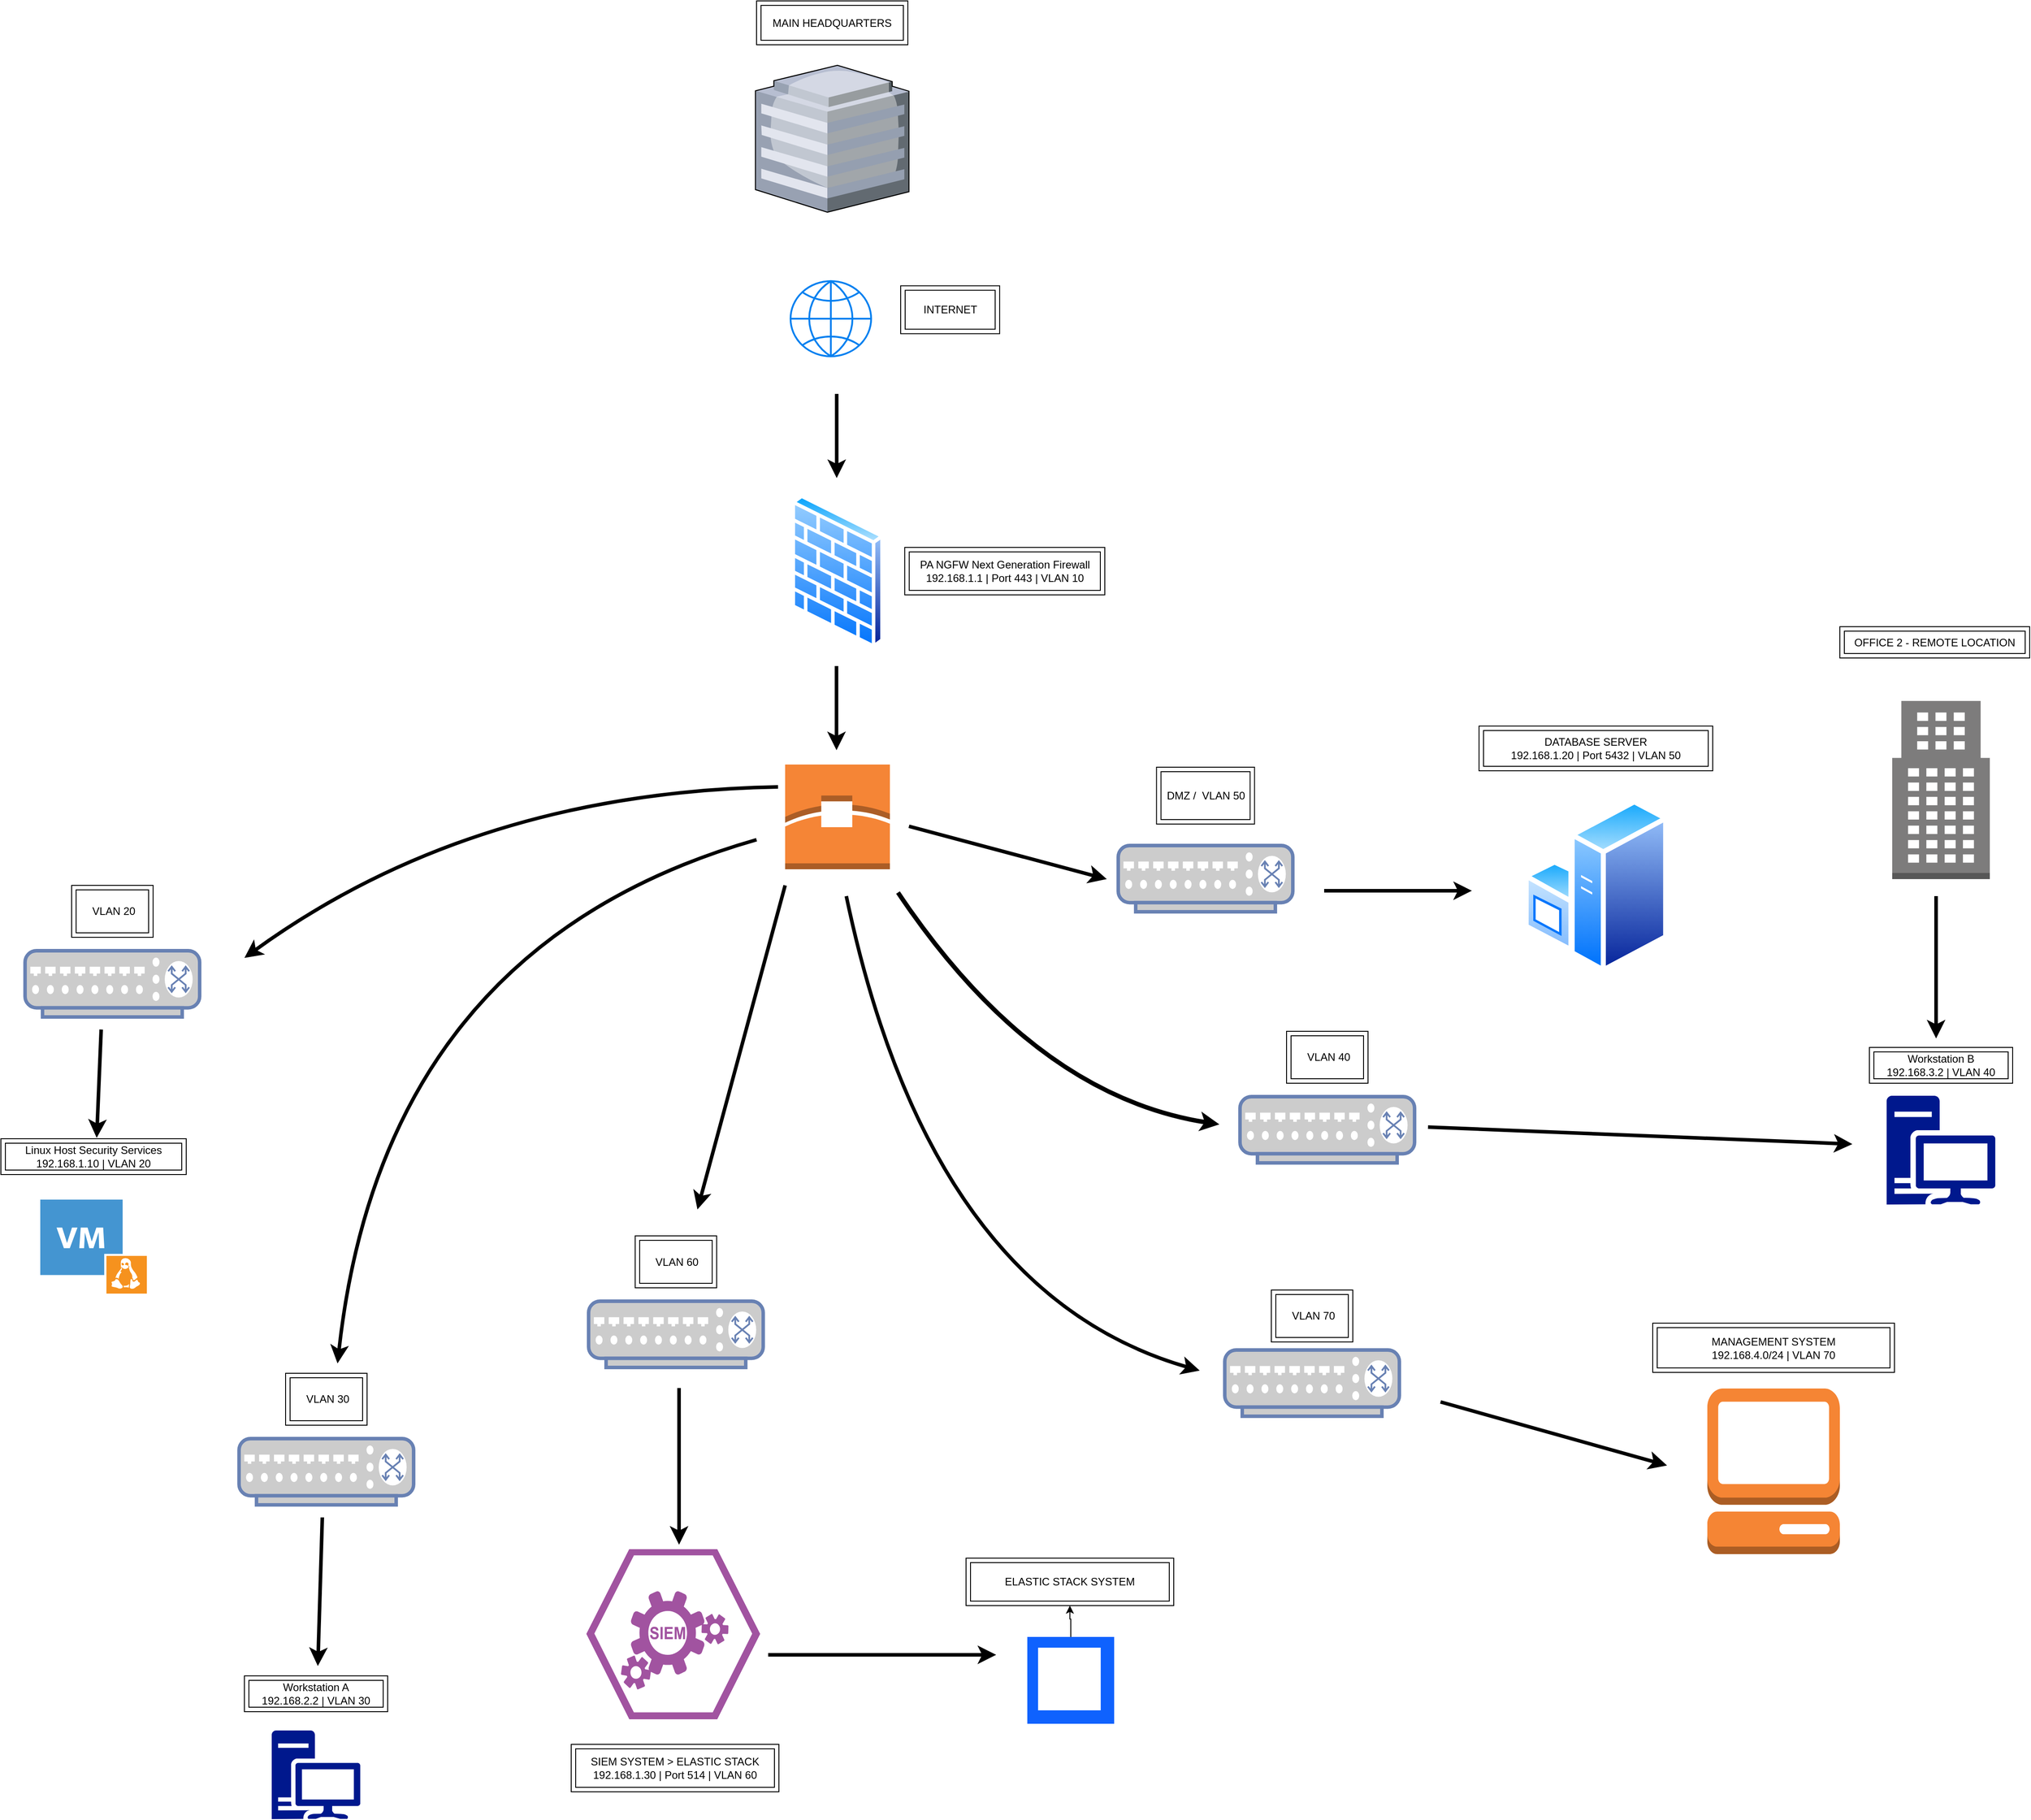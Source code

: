 <mxfile version="26.1.1">
  <diagram name="Page-1" id="rB2WxnaQZvf0U1Fb7KZb">
    <mxGraphModel dx="4087" dy="2967" grid="0" gridSize="10" guides="1" tooltips="1" connect="1" arrows="1" fold="1" page="0" pageScale="1" pageWidth="850" pageHeight="1100" math="1" shadow="0">
      <root>
        <mxCell id="0" />
        <mxCell id="1" parent="0" />
        <mxCell id="atq9XM1EqbKEKQPpxazZ-3" value="" style="html=1;verticalLabelPosition=bottom;align=center;labelBackgroundColor=#ffffff;verticalAlign=top;strokeWidth=2;strokeColor=#0080F0;shadow=0;dashed=0;shape=mxgraph.ios7.icons.globe;" parent="1" vertex="1">
          <mxGeometry x="150" y="-815" width="90" height="84" as="geometry" />
        </mxCell>
        <mxCell id="atq9XM1EqbKEKQPpxazZ-5" value="" style="endArrow=classic;html=1;rounded=0;fontSize=12;startSize=8;endSize=8;curved=1;strokeWidth=4;" parent="1" edge="1">
          <mxGeometry width="50" height="50" relative="1" as="geometry">
            <mxPoint x="282.23" y="-206" as="sourcePoint" />
            <mxPoint x="503.23" y="-147" as="targetPoint" />
          </mxGeometry>
        </mxCell>
        <mxCell id="atq9XM1EqbKEKQPpxazZ-6" value="" style="image;aspect=fixed;perimeter=ellipsePerimeter;html=1;align=center;shadow=0;dashed=0;spacingTop=3;image=img/lib/active_directory/firewall.svg;" parent="1" vertex="1">
          <mxGeometry x="150" y="-577" width="104.9" height="171.97" as="geometry" />
        </mxCell>
        <mxCell id="atq9XM1EqbKEKQPpxazZ-12" value="INTERNET" style="shape=ext;margin=3;double=1;whiteSpace=wrap;html=1;align=center;" parent="1" vertex="1">
          <mxGeometry x="273" y="-809.75" width="110.55" height="53.5" as="geometry" />
        </mxCell>
        <mxCell id="atq9XM1EqbKEKQPpxazZ-14" value="PA NGFW Next Generation Firewall&lt;br&gt;192.168.1.1 | Port 443 | VLAN 10" style="shape=ext;margin=3;double=1;whiteSpace=wrap;html=1;align=center;" parent="1" vertex="1">
          <mxGeometry x="277.55" y="-517.52" width="223.45" height="53" as="geometry" />
        </mxCell>
        <mxCell id="atq9XM1EqbKEKQPpxazZ-20" value="" style="endArrow=classic;html=1;rounded=0;fontSize=12;startSize=8;endSize=8;curved=1;strokeWidth=4;" parent="1" edge="1">
          <mxGeometry width="50" height="50" relative="1" as="geometry">
            <mxPoint x="112" y="-191" as="sourcePoint" />
            <mxPoint x="-356" y="394" as="targetPoint" />
            <Array as="points">
              <mxPoint x="-305" y="-72" />
            </Array>
          </mxGeometry>
        </mxCell>
        <mxCell id="atq9XM1EqbKEKQPpxazZ-21" value="" style="endArrow=classic;html=1;rounded=0;fontSize=12;startSize=8;endSize=8;curved=1;strokeWidth=4;" parent="1" edge="1">
          <mxGeometry width="50" height="50" relative="1" as="geometry">
            <mxPoint x="136" y="-250" as="sourcePoint" />
            <mxPoint x="-460" y="-59" as="targetPoint" />
            <Array as="points">
              <mxPoint x="-205" y="-244" />
            </Array>
          </mxGeometry>
        </mxCell>
        <mxCell id="atq9XM1EqbKEKQPpxazZ-28" value="" style="endArrow=classic;html=1;rounded=0;fontSize=12;startSize=8;endSize=8;curved=1;strokeWidth=4;" parent="1" edge="1">
          <mxGeometry width="50" height="50" relative="1" as="geometry">
            <mxPoint x="-620" y="21" as="sourcePoint" />
            <mxPoint x="-625" y="142" as="targetPoint" />
          </mxGeometry>
        </mxCell>
        <mxCell id="atq9XM1EqbKEKQPpxazZ-30" value="" style="group" parent="1" vertex="1" connectable="0">
          <mxGeometry x="-460" y="743" width="160" height="160" as="geometry" />
        </mxCell>
        <mxCell id="atq9XM1EqbKEKQPpxazZ-17" value="Workstation A&lt;br&gt;192.168.2.2 | VLAN 30" style="shape=ext;margin=3;double=1;whiteSpace=wrap;html=1;align=center;" parent="atq9XM1EqbKEKQPpxazZ-30" vertex="1">
          <mxGeometry width="160" height="40" as="geometry" />
        </mxCell>
        <mxCell id="atq9XM1EqbKEKQPpxazZ-18" value="" style="sketch=0;aspect=fixed;pointerEvents=1;shadow=0;dashed=0;html=1;strokeColor=none;labelPosition=center;verticalLabelPosition=bottom;verticalAlign=top;align=center;fillColor=#00188D;shape=mxgraph.mscae.enterprise.workstation_client" parent="atq9XM1EqbKEKQPpxazZ-30" vertex="1">
          <mxGeometry x="30.5" y="61" width="99" height="99" as="geometry" />
        </mxCell>
        <mxCell id="atq9XM1EqbKEKQPpxazZ-31" value="" style="group" parent="1" vertex="1" connectable="0">
          <mxGeometry x="1355" y="41" width="160" height="175.5" as="geometry" />
        </mxCell>
        <mxCell id="atq9XM1EqbKEKQPpxazZ-22" value="" style="sketch=0;aspect=fixed;pointerEvents=1;shadow=0;dashed=0;html=1;strokeColor=none;labelPosition=center;verticalLabelPosition=bottom;verticalAlign=top;align=center;fillColor=#00188D;shape=mxgraph.mscae.enterprise.workstation_client" parent="atq9XM1EqbKEKQPpxazZ-31" vertex="1">
          <mxGeometry x="19.25" y="54" width="121.5" height="121.5" as="geometry" />
        </mxCell>
        <mxCell id="atq9XM1EqbKEKQPpxazZ-23" value="Workstation B&lt;br&gt;192.168.3.2 | VLAN 4&lt;span style=&quot;background-color: transparent; color: light-dark(rgb(0, 0, 0), rgb(255, 255, 255));&quot;&gt;0&lt;/span&gt;" style="shape=ext;margin=3;double=1;whiteSpace=wrap;html=1;align=center;" parent="atq9XM1EqbKEKQPpxazZ-31" vertex="1">
          <mxGeometry width="160" height="40" as="geometry" />
        </mxCell>
        <mxCell id="atq9XM1EqbKEKQPpxazZ-35" value="" style="group" parent="1" vertex="1" connectable="0">
          <mxGeometry x="-732" y="156" width="207" height="160" as="geometry" />
        </mxCell>
        <mxCell id="atq9XM1EqbKEKQPpxazZ-25" value="" style="shadow=0;dashed=0;html=1;strokeColor=none;fillColor=#4495D1;labelPosition=center;verticalLabelPosition=bottom;verticalAlign=top;align=center;outlineConnect=0;shape=mxgraph.veeam.vm_linux;" parent="atq9XM1EqbKEKQPpxazZ-35" vertex="1">
          <mxGeometry x="44" y="55" width="119" height="105" as="geometry" />
        </mxCell>
        <mxCell id="atq9XM1EqbKEKQPpxazZ-26" value="Linux Host Security Services&lt;br&gt;&lt;div&gt;192.168.1.10 | VLAN 20&lt;/div&gt;" style="shape=ext;margin=3;double=1;whiteSpace=wrap;html=1;align=center;" parent="atq9XM1EqbKEKQPpxazZ-35" vertex="1">
          <mxGeometry y="-13" width="207" height="40" as="geometry" />
        </mxCell>
        <mxCell id="atq9XM1EqbKEKQPpxazZ-37" value="" style="group" parent="1" vertex="1" connectable="0">
          <mxGeometry x="-705" y="-140" width="195" height="147" as="geometry" />
        </mxCell>
        <mxCell id="atq9XM1EqbKEKQPpxazZ-38" value="" style="fontColor=#0066CC;verticalAlign=top;verticalLabelPosition=bottom;labelPosition=center;align=center;html=1;outlineConnect=0;fillColor=#CCCCCC;strokeColor=#6881B3;gradientColor=none;gradientDirection=north;strokeWidth=2;shape=mxgraph.networks.switch;" parent="atq9XM1EqbKEKQPpxazZ-37" vertex="1">
          <mxGeometry y="73" width="195" height="74" as="geometry" />
        </mxCell>
        <mxCell id="atq9XM1EqbKEKQPpxazZ-39" value="&amp;nbsp;VLAN 20" style="shape=ext;margin=3;double=1;whiteSpace=wrap;html=1;align=center;" parent="atq9XM1EqbKEKQPpxazZ-37" vertex="1">
          <mxGeometry x="52" width="91" height="58" as="geometry" />
        </mxCell>
        <mxCell id="atq9XM1EqbKEKQPpxazZ-40" value="" style="group" parent="1" vertex="1" connectable="0">
          <mxGeometry x="-466" y="405" width="195" height="147" as="geometry" />
        </mxCell>
        <mxCell id="atq9XM1EqbKEKQPpxazZ-41" value="" style="fontColor=#0066CC;verticalAlign=top;verticalLabelPosition=bottom;labelPosition=center;align=center;html=1;outlineConnect=0;fillColor=#CCCCCC;strokeColor=#6881B3;gradientColor=none;gradientDirection=north;strokeWidth=2;shape=mxgraph.networks.switch;" parent="atq9XM1EqbKEKQPpxazZ-40" vertex="1">
          <mxGeometry y="73" width="195" height="74" as="geometry" />
        </mxCell>
        <mxCell id="atq9XM1EqbKEKQPpxazZ-42" value="&amp;nbsp;VLAN 30" style="shape=ext;margin=3;double=1;whiteSpace=wrap;html=1;align=center;" parent="atq9XM1EqbKEKQPpxazZ-40" vertex="1">
          <mxGeometry x="52" width="91" height="58" as="geometry" />
        </mxCell>
        <mxCell id="atq9XM1EqbKEKQPpxazZ-43" value="" style="outlineConnect=0;dashed=0;verticalLabelPosition=bottom;verticalAlign=top;align=center;html=1;shape=mxgraph.aws3.office_building;fillColor=#7D7C7C;gradientColor=none;" parent="1" vertex="1">
          <mxGeometry x="1380.5" y="-346" width="109" height="199" as="geometry" />
        </mxCell>
        <mxCell id="atq9XM1EqbKEKQPpxazZ-44" value="" style="endArrow=classic;html=1;rounded=0;fontSize=12;startSize=8;endSize=8;curved=1;strokeWidth=4;" parent="1" edge="1">
          <mxGeometry width="50" height="50" relative="1" as="geometry">
            <mxPoint x="1429.5" y="-128" as="sourcePoint" />
            <mxPoint x="1429.5" y="31" as="targetPoint" />
          </mxGeometry>
        </mxCell>
        <mxCell id="atq9XM1EqbKEKQPpxazZ-45" value="OFFICE 2 - REMOTE LOCATION" style="shape=ext;margin=3;double=1;whiteSpace=wrap;html=1;align=center;" parent="1" vertex="1">
          <mxGeometry x="1322" y="-429" width="212" height="35" as="geometry" />
        </mxCell>
        <mxCell id="atq9XM1EqbKEKQPpxazZ-46" value="" style="verticalLabelPosition=bottom;sketch=0;aspect=fixed;html=1;verticalAlign=top;strokeColor=none;align=center;outlineConnect=0;shape=mxgraph.citrix.hq_enterprise;" parent="1" vertex="1">
          <mxGeometry x="110.78" y="-1056" width="171.45" height="164" as="geometry" />
        </mxCell>
        <mxCell id="atq9XM1EqbKEKQPpxazZ-47" value="MAIN HEADQUARTERS" style="shape=ext;margin=3;double=1;whiteSpace=wrap;html=1;align=center;" parent="1" vertex="1">
          <mxGeometry x="112.0" y="-1128" width="169" height="49" as="geometry" />
        </mxCell>
        <mxCell id="atq9XM1EqbKEKQPpxazZ-49" value="" style="endArrow=classic;html=1;rounded=0;fontSize=12;startSize=8;endSize=8;curved=1;strokeWidth=4;" parent="1" edge="1">
          <mxGeometry width="50" height="50" relative="1" as="geometry">
            <mxPoint x="-373" y="566" as="sourcePoint" />
            <mxPoint x="-378" y="732" as="targetPoint" />
          </mxGeometry>
        </mxCell>
        <mxCell id="atq9XM1EqbKEKQPpxazZ-58" value="" style="endArrow=classic;html=1;rounded=0;fontSize=12;startSize=8;endSize=8;curved=1;strokeWidth=4;" parent="1" edge="1">
          <mxGeometry width="50" height="50" relative="1" as="geometry">
            <mxPoint x="746" y="-134" as="sourcePoint" />
            <mxPoint x="911" y="-134" as="targetPoint" />
          </mxGeometry>
        </mxCell>
        <mxCell id="atq9XM1EqbKEKQPpxazZ-61" value="" style="endArrow=classic;html=1;rounded=0;fontSize=12;startSize=8;endSize=8;curved=1;strokeWidth=4;" parent="1" edge="1">
          <mxGeometry width="50" height="50" relative="1" as="geometry">
            <mxPoint x="212.28" y="-128" as="sourcePoint" />
            <mxPoint x="607" y="402" as="targetPoint" />
            <Array as="points">
              <mxPoint x="305.28" y="316" />
            </Array>
          </mxGeometry>
        </mxCell>
        <mxCell id="atq9XM1EqbKEKQPpxazZ-62" value="" style="endArrow=classic;html=1;rounded=0;fontSize=12;startSize=8;endSize=8;curved=1;strokeWidth=4;" parent="1" edge="1">
          <mxGeometry width="50" height="50" relative="1" as="geometry">
            <mxPoint x="143.95" y="-140" as="sourcePoint" />
            <mxPoint x="46" y="222" as="targetPoint" />
            <Array as="points" />
          </mxGeometry>
        </mxCell>
        <mxCell id="atq9XM1EqbKEKQPpxazZ-68" value="" style="group" parent="1" vertex="1" connectable="0">
          <mxGeometry x="-75.55" y="251.5" width="195" height="147" as="geometry" />
        </mxCell>
        <mxCell id="atq9XM1EqbKEKQPpxazZ-69" value="" style="fontColor=#0066CC;verticalAlign=top;verticalLabelPosition=bottom;labelPosition=center;align=center;html=1;outlineConnect=0;fillColor=#CCCCCC;strokeColor=#6881B3;gradientColor=none;gradientDirection=north;strokeWidth=2;shape=mxgraph.networks.switch;" parent="atq9XM1EqbKEKQPpxazZ-68" vertex="1">
          <mxGeometry y="73" width="195" height="74" as="geometry" />
        </mxCell>
        <mxCell id="atq9XM1EqbKEKQPpxazZ-70" value="&amp;nbsp;VLAN 60" style="shape=ext;margin=3;double=1;whiteSpace=wrap;html=1;align=center;" parent="atq9XM1EqbKEKQPpxazZ-68" vertex="1">
          <mxGeometry x="52" width="91" height="58" as="geometry" />
        </mxCell>
        <mxCell id="atq9XM1EqbKEKQPpxazZ-74" value="" style="group" parent="1" vertex="1" connectable="0">
          <mxGeometry x="-97" y="524.5" width="232" height="267" as="geometry" />
        </mxCell>
        <mxCell id="atq9XM1EqbKEKQPpxazZ-75" value="" style="verticalLabelPosition=bottom;sketch=0;html=1;fillColor=#A153A0;strokeColor=#ffffff;verticalAlign=top;align=center;points=[[0,0.5,0],[0.125,0.25,0],[0.25,0,0],[0.5,0,0],[0.75,0,0],[0.875,0.25,0],[1,0.5,0],[0.875,0.75,0],[0.75,1,0],[0.5,1,0],[0.125,0.75,0]];pointerEvents=1;shape=mxgraph.cisco_safe.compositeIcon;bgIcon=mxgraph.cisco_safe.design.blank_device;resIcon=mxgraph.cisco_safe.design.siem_2;" parent="atq9XM1EqbKEKQPpxazZ-74" vertex="1">
          <mxGeometry x="19" y="77" width="194" height="190" as="geometry" />
        </mxCell>
        <mxCell id="atq9XM1EqbKEKQPpxazZ-77" value="" style="endArrow=classic;html=1;rounded=0;fontSize=12;startSize=8;endSize=8;curved=1;strokeWidth=4;" parent="1" edge="1">
          <mxGeometry width="50" height="50" relative="1" as="geometry">
            <mxPoint x="125" y="719.5" as="sourcePoint" />
            <mxPoint x="379.67" y="719.5" as="targetPoint" />
          </mxGeometry>
        </mxCell>
        <mxCell id="atq9XM1EqbKEKQPpxazZ-78" value="" style="endArrow=classic;html=1;rounded=0;fontSize=12;startSize=8;endSize=8;curved=1;strokeWidth=4;" parent="1" edge="1">
          <mxGeometry width="50" height="50" relative="1" as="geometry">
            <mxPoint x="876" y="437" as="sourcePoint" />
            <mxPoint x="1129" y="508" as="targetPoint" />
          </mxGeometry>
        </mxCell>
        <mxCell id="atq9XM1EqbKEKQPpxazZ-80" value="" style="group" parent="1" vertex="1" connectable="0">
          <mxGeometry x="635" y="312" width="195" height="141" as="geometry" />
        </mxCell>
        <mxCell id="atq9XM1EqbKEKQPpxazZ-73" value="&amp;nbsp;VLAN 70" style="shape=ext;margin=3;double=1;whiteSpace=wrap;html=1;align=center;" parent="atq9XM1EqbKEKQPpxazZ-80" vertex="1">
          <mxGeometry x="52" width="91" height="58" as="geometry" />
        </mxCell>
        <mxCell id="atq9XM1EqbKEKQPpxazZ-72" value="" style="fontColor=#0066CC;verticalAlign=top;verticalLabelPosition=bottom;labelPosition=center;align=center;html=1;outlineConnect=0;fillColor=#CCCCCC;strokeColor=#6881B3;gradientColor=none;gradientDirection=north;strokeWidth=2;shape=mxgraph.networks.switch;" parent="atq9XM1EqbKEKQPpxazZ-80" vertex="1">
          <mxGeometry y="67" width="195" height="74" as="geometry" />
        </mxCell>
        <mxCell id="YqpUR3tjpxk_YbzKpwHo-3" value="" style="endArrow=classic;html=1;rounded=0;fontSize=12;startSize=8;endSize=8;curved=1;strokeWidth=4;" parent="1" edge="1">
          <mxGeometry width="50" height="50" relative="1" as="geometry">
            <mxPoint x="201.54" y="-689" as="sourcePoint" />
            <mxPoint x="201.54" y="-595" as="targetPoint" />
          </mxGeometry>
        </mxCell>
        <mxCell id="atq9XM1EqbKEKQPpxazZ-76" value="SIEM SYSTEM &amp;gt; ELASTIC STACK&lt;br&gt;192.168.1.30 | Port 514 | VLAN 60" style="shape=ext;margin=3;double=1;whiteSpace=wrap;html=1;align=center;" parent="1" vertex="1">
          <mxGeometry x="-95" y="819.5" width="232" height="53" as="geometry" />
        </mxCell>
        <mxCell id="1QcZNAF5812DmXHD7ENE-8" value="" style="endArrow=classic;html=1;rounded=0;fontSize=12;startSize=8;endSize=8;curved=1;strokeWidth=4;" parent="1" edge="1">
          <mxGeometry width="50" height="50" relative="1" as="geometry">
            <mxPoint x="25.45" y="421.5" as="sourcePoint" />
            <mxPoint x="25.45" y="596.5" as="targetPoint" />
          </mxGeometry>
        </mxCell>
        <mxCell id="atq9XM1EqbKEKQPpxazZ-34" value="&amp;nbsp;VLAN 40" style="shape=ext;margin=3;double=1;whiteSpace=wrap;html=1;align=center;" parent="1" vertex="1">
          <mxGeometry x="704" y="23" width="91" height="58" as="geometry" />
        </mxCell>
        <mxCell id="atq9XM1EqbKEKQPpxazZ-48" value="" style="endArrow=classic;html=1;rounded=0;fontSize=12;startSize=8;endSize=8;curved=1;strokeWidth=4;" parent="1" edge="1">
          <mxGeometry width="50" height="50" relative="1" as="geometry">
            <mxPoint x="862" y="130" as="sourcePoint" />
            <mxPoint x="1336" y="149" as="targetPoint" />
            <Array as="points" />
          </mxGeometry>
        </mxCell>
        <mxCell id="atq9XM1EqbKEKQPpxazZ-27" value="" style="fontColor=#0066CC;verticalAlign=top;verticalLabelPosition=bottom;labelPosition=center;align=center;html=1;outlineConnect=0;fillColor=#CCCCCC;strokeColor=#6881B3;gradientColor=none;gradientDirection=north;strokeWidth=2;shape=mxgraph.networks.switch;" parent="1" vertex="1">
          <mxGeometry x="652" y="96" width="195" height="74" as="geometry" />
        </mxCell>
        <mxCell id="P1yQpltBxYefnC-O6TjI-9" value="" style="curved=1;endArrow=classic;html=1;rounded=0;strokeWidth=5;" edge="1" parent="1">
          <mxGeometry width="50" height="50" relative="1" as="geometry">
            <mxPoint x="270" y="-132" as="sourcePoint" />
            <mxPoint x="629" y="127" as="targetPoint" />
            <Array as="points">
              <mxPoint x="422" y="95" />
            </Array>
          </mxGeometry>
        </mxCell>
        <mxCell id="P1yQpltBxYefnC-O6TjI-10" value="" style="group" vertex="1" connectable="0" parent="1">
          <mxGeometry x="919" y="-318" width="261" height="277" as="geometry" />
        </mxCell>
        <mxCell id="atq9XM1EqbKEKQPpxazZ-59" value="" style="image;aspect=fixed;perimeter=ellipsePerimeter;html=1;align=center;shadow=0;dashed=0;spacingTop=3;image=img/lib/active_directory/windows_server.svg;" parent="P1yQpltBxYefnC-O6TjI-10" vertex="1">
          <mxGeometry x="49.73" y="80" width="161.54" height="197" as="geometry" />
        </mxCell>
        <mxCell id="atq9XM1EqbKEKQPpxazZ-60" value="DATABASE SERVER&lt;div&gt;192.168.1.20 | Port 5432 | VLAN 50&lt;/div&gt;" style="shape=ext;margin=3;double=1;whiteSpace=wrap;html=1;align=center;" parent="P1yQpltBxYefnC-O6TjI-10" vertex="1">
          <mxGeometry width="261" height="50" as="geometry" />
        </mxCell>
        <mxCell id="P1yQpltBxYefnC-O6TjI-11" value="" style="group" vertex="1" connectable="0" parent="1">
          <mxGeometry x="516" y="-272" width="195" height="198" as="geometry" />
        </mxCell>
        <mxCell id="atq9XM1EqbKEKQPpxazZ-53" value="" style="group" parent="P1yQpltBxYefnC-O6TjI-11" vertex="1" connectable="0">
          <mxGeometry y="51" width="195" height="147" as="geometry" />
        </mxCell>
        <mxCell id="atq9XM1EqbKEKQPpxazZ-54" value="" style="fontColor=#0066CC;verticalAlign=top;verticalLabelPosition=bottom;labelPosition=center;align=center;html=1;outlineConnect=0;fillColor=#CCCCCC;strokeColor=#6881B3;gradientColor=none;gradientDirection=north;strokeWidth=2;shape=mxgraph.networks.switch;" parent="atq9XM1EqbKEKQPpxazZ-53" vertex="1">
          <mxGeometry y="36.5" width="195" height="74" as="geometry" />
        </mxCell>
        <mxCell id="atq9XM1EqbKEKQPpxazZ-55" value="&lt;div&gt;DMZ /&amp;nbsp; VLAN 50&lt;/div&gt;" style="shape=ext;margin=3;double=1;whiteSpace=wrap;html=1;align=center;direction=south;" parent="P1yQpltBxYefnC-O6TjI-11" vertex="1">
          <mxGeometry x="42.75" width="109.5" height="63.5" as="geometry" />
        </mxCell>
        <mxCell id="P1yQpltBxYefnC-O6TjI-14" value="" style="group" vertex="1" connectable="0" parent="1">
          <mxGeometry x="1113" y="349" width="270" height="258" as="geometry" />
        </mxCell>
        <mxCell id="atq9XM1EqbKEKQPpxazZ-81" value="" style="outlineConnect=0;dashed=0;verticalLabelPosition=bottom;verticalAlign=top;align=center;html=1;shape=mxgraph.aws3.management_console;fillColor=#F58534;gradientColor=none;" parent="P1yQpltBxYefnC-O6TjI-14" vertex="1">
          <mxGeometry x="61" y="73" width="148" height="185" as="geometry" />
        </mxCell>
        <mxCell id="atq9XM1EqbKEKQPpxazZ-82" value="MANAGEMENT SYSTEM&lt;br&gt;192.168.4.0/24 | VLAN 70" style="shape=ext;margin=3;double=1;whiteSpace=wrap;html=1;align=center;" parent="P1yQpltBxYefnC-O6TjI-14" vertex="1">
          <mxGeometry width="270" height="55" as="geometry" />
        </mxCell>
        <mxCell id="P1yQpltBxYefnC-O6TjI-16" value="" style="group" vertex="1" connectable="0" parent="1">
          <mxGeometry x="346" y="611.5" width="232" height="185" as="geometry" />
        </mxCell>
        <mxCell id="1QcZNAF5812DmXHD7ENE-6" value="" style="shape=rect;fillColor=#0F62FE;aspect=fixed;resizable=1;labelPosition=center;verticalLabelPosition=bottom;align=center;verticalAlign=top;strokeColor=none;fontSize=14;" parent="P1yQpltBxYefnC-O6TjI-16" vertex="1">
          <mxGeometry x="68.45" y="88" width="97" height="97" as="geometry" />
        </mxCell>
        <mxCell id="1QcZNAF5812DmXHD7ENE-7" value="" style="fillColor=#ffffff;strokeColor=none;dashed=0;outlineConnect=0;html=1;labelPosition=center;verticalLabelPosition=bottom;verticalAlign=top;part=1;movable=1;resizable=1;rotatable=0;shape=mxgraph.ibm_cloud.database--elastic" parent="1QcZNAF5812DmXHD7ENE-6" vertex="1">
          <mxGeometry width="70" height="70" relative="1" as="geometry">
            <mxPoint x="12" y="12" as="offset" />
          </mxGeometry>
        </mxCell>
        <mxCell id="1QcZNAF5812DmXHD7ENE-9" value="ELASTIC STACK SYSTEM" style="shape=ext;margin=3;double=1;whiteSpace=wrap;html=1;align=center;" parent="P1yQpltBxYefnC-O6TjI-16" vertex="1">
          <mxGeometry width="232" height="53" as="geometry" />
        </mxCell>
        <mxCell id="P1yQpltBxYefnC-O6TjI-15" value="" style="edgeStyle=orthogonalEdgeStyle;rounded=0;orthogonalLoop=1;jettySize=auto;html=1;" edge="1" parent="P1yQpltBxYefnC-O6TjI-16" source="1QcZNAF5812DmXHD7ENE-6" target="1QcZNAF5812DmXHD7ENE-9">
          <mxGeometry relative="1" as="geometry" />
        </mxCell>
        <mxCell id="P1yQpltBxYefnC-O6TjI-18" value="" style="outlineConnect=0;dashed=0;verticalLabelPosition=bottom;verticalAlign=top;align=center;html=1;shape=mxgraph.aws3.edge_location;fillColor=#F58536;gradientColor=none;" vertex="1" parent="1">
          <mxGeometry x="143.95" y="-275" width="117" height="117" as="geometry" />
        </mxCell>
        <mxCell id="P1yQpltBxYefnC-O6TjI-19" value="" style="endArrow=classic;html=1;rounded=0;fontSize=12;startSize=8;endSize=8;curved=1;strokeWidth=4;" edge="1" parent="1">
          <mxGeometry width="50" height="50" relative="1" as="geometry">
            <mxPoint x="201.32" y="-385" as="sourcePoint" />
            <mxPoint x="201.32" y="-291" as="targetPoint" />
          </mxGeometry>
        </mxCell>
      </root>
    </mxGraphModel>
  </diagram>
</mxfile>
